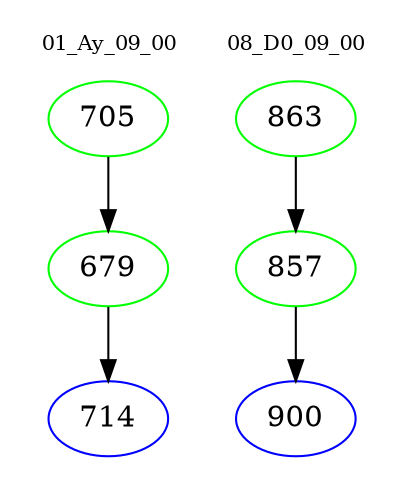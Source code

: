 digraph{
subgraph cluster_0 {
color = white
label = "01_Ay_09_00";
fontsize=10;
T0_705 [label="705", color="green"]
T0_705 -> T0_679 [color="black"]
T0_679 [label="679", color="green"]
T0_679 -> T0_714 [color="black"]
T0_714 [label="714", color="blue"]
}
subgraph cluster_1 {
color = white
label = "08_D0_09_00";
fontsize=10;
T1_863 [label="863", color="green"]
T1_863 -> T1_857 [color="black"]
T1_857 [label="857", color="green"]
T1_857 -> T1_900 [color="black"]
T1_900 [label="900", color="blue"]
}
}
